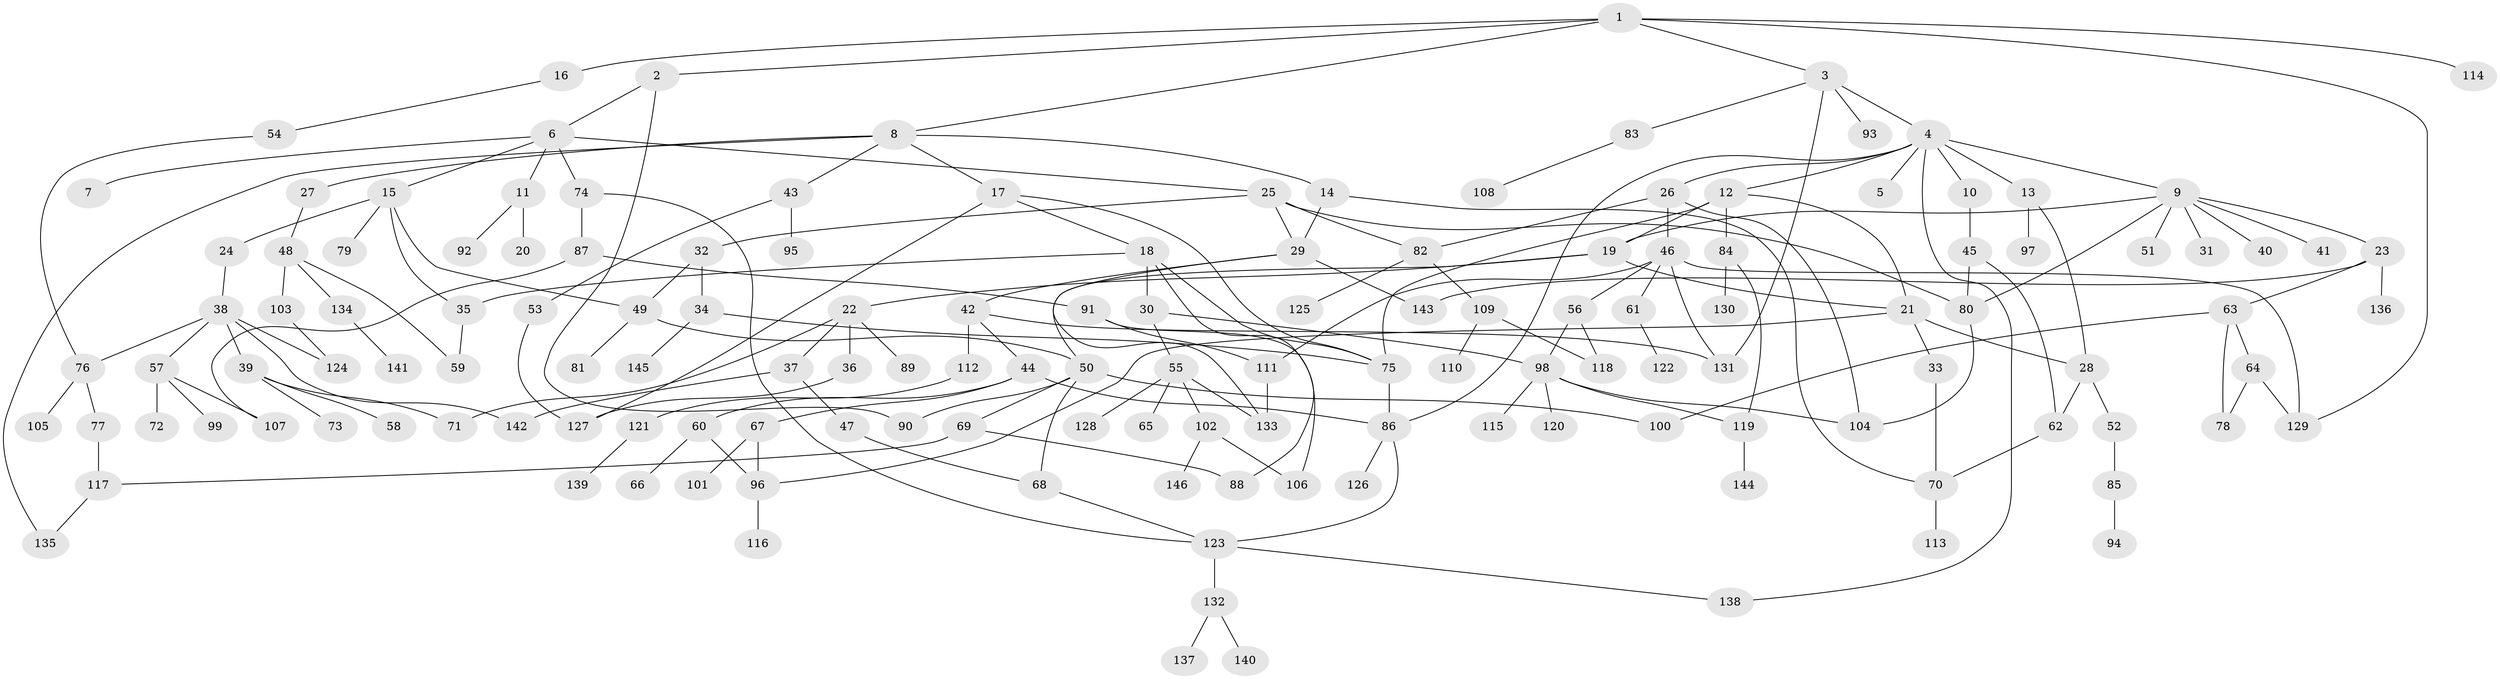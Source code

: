 // coarse degree distribution, {5: 0.0958904109589041, 6: 0.0410958904109589, 4: 0.1643835616438356, 8: 0.0273972602739726, 7: 0.0136986301369863, 3: 0.2191780821917808, 2: 0.3013698630136986, 9: 0.0136986301369863, 11: 0.0136986301369863, 1: 0.1095890410958904}
// Generated by graph-tools (version 1.1) at 2025/49/03/04/25 22:49:00]
// undirected, 146 vertices, 197 edges
graph export_dot {
  node [color=gray90,style=filled];
  1;
  2;
  3;
  4;
  5;
  6;
  7;
  8;
  9;
  10;
  11;
  12;
  13;
  14;
  15;
  16;
  17;
  18;
  19;
  20;
  21;
  22;
  23;
  24;
  25;
  26;
  27;
  28;
  29;
  30;
  31;
  32;
  33;
  34;
  35;
  36;
  37;
  38;
  39;
  40;
  41;
  42;
  43;
  44;
  45;
  46;
  47;
  48;
  49;
  50;
  51;
  52;
  53;
  54;
  55;
  56;
  57;
  58;
  59;
  60;
  61;
  62;
  63;
  64;
  65;
  66;
  67;
  68;
  69;
  70;
  71;
  72;
  73;
  74;
  75;
  76;
  77;
  78;
  79;
  80;
  81;
  82;
  83;
  84;
  85;
  86;
  87;
  88;
  89;
  90;
  91;
  92;
  93;
  94;
  95;
  96;
  97;
  98;
  99;
  100;
  101;
  102;
  103;
  104;
  105;
  106;
  107;
  108;
  109;
  110;
  111;
  112;
  113;
  114;
  115;
  116;
  117;
  118;
  119;
  120;
  121;
  122;
  123;
  124;
  125;
  126;
  127;
  128;
  129;
  130;
  131;
  132;
  133;
  134;
  135;
  136;
  137;
  138;
  139;
  140;
  141;
  142;
  143;
  144;
  145;
  146;
  1 -- 2;
  1 -- 3;
  1 -- 8;
  1 -- 16;
  1 -- 114;
  1 -- 129;
  2 -- 6;
  2 -- 90;
  3 -- 4;
  3 -- 83;
  3 -- 93;
  3 -- 131;
  4 -- 5;
  4 -- 9;
  4 -- 10;
  4 -- 12;
  4 -- 13;
  4 -- 26;
  4 -- 138;
  4 -- 86;
  6 -- 7;
  6 -- 11;
  6 -- 15;
  6 -- 25;
  6 -- 74;
  8 -- 14;
  8 -- 17;
  8 -- 27;
  8 -- 43;
  8 -- 135;
  9 -- 23;
  9 -- 31;
  9 -- 40;
  9 -- 41;
  9 -- 51;
  9 -- 19;
  9 -- 80;
  10 -- 45;
  11 -- 20;
  11 -- 92;
  12 -- 19;
  12 -- 75;
  12 -- 84;
  12 -- 21;
  13 -- 28;
  13 -- 97;
  14 -- 29;
  14 -- 70;
  15 -- 24;
  15 -- 49;
  15 -- 79;
  15 -- 35;
  16 -- 54;
  17 -- 18;
  17 -- 127;
  17 -- 75;
  18 -- 30;
  18 -- 35;
  18 -- 75;
  18 -- 88;
  19 -- 21;
  19 -- 22;
  19 -- 50;
  21 -- 33;
  21 -- 96;
  21 -- 28;
  22 -- 36;
  22 -- 37;
  22 -- 71;
  22 -- 89;
  23 -- 63;
  23 -- 136;
  23 -- 143;
  24 -- 38;
  25 -- 32;
  25 -- 80;
  25 -- 29;
  25 -- 82;
  26 -- 46;
  26 -- 82;
  26 -- 104;
  27 -- 48;
  28 -- 52;
  28 -- 62;
  29 -- 42;
  29 -- 133;
  29 -- 143;
  30 -- 55;
  30 -- 98;
  32 -- 34;
  32 -- 49;
  33 -- 70;
  34 -- 145;
  34 -- 75;
  35 -- 59;
  36 -- 127;
  37 -- 47;
  37 -- 142;
  38 -- 39;
  38 -- 57;
  38 -- 76;
  38 -- 124;
  38 -- 142;
  39 -- 58;
  39 -- 73;
  39 -- 71;
  42 -- 44;
  42 -- 112;
  42 -- 131;
  43 -- 53;
  43 -- 95;
  44 -- 60;
  44 -- 67;
  44 -- 86;
  45 -- 80;
  45 -- 62;
  46 -- 56;
  46 -- 61;
  46 -- 111;
  46 -- 129;
  46 -- 131;
  47 -- 68;
  48 -- 103;
  48 -- 134;
  48 -- 59;
  49 -- 81;
  49 -- 50;
  50 -- 68;
  50 -- 69;
  50 -- 100;
  50 -- 90;
  52 -- 85;
  53 -- 127;
  54 -- 76;
  55 -- 65;
  55 -- 102;
  55 -- 128;
  55 -- 133;
  56 -- 98;
  56 -- 118;
  57 -- 72;
  57 -- 99;
  57 -- 107;
  60 -- 66;
  60 -- 96;
  61 -- 122;
  62 -- 70;
  63 -- 64;
  63 -- 78;
  63 -- 100;
  64 -- 129;
  64 -- 78;
  67 -- 101;
  67 -- 96;
  68 -- 123;
  69 -- 88;
  69 -- 117;
  70 -- 113;
  74 -- 87;
  74 -- 123;
  75 -- 86;
  76 -- 77;
  76 -- 105;
  77 -- 117;
  80 -- 104;
  82 -- 109;
  82 -- 125;
  83 -- 108;
  84 -- 130;
  84 -- 119;
  85 -- 94;
  86 -- 123;
  86 -- 126;
  87 -- 91;
  87 -- 107;
  91 -- 111;
  91 -- 106;
  96 -- 116;
  98 -- 115;
  98 -- 119;
  98 -- 120;
  98 -- 104;
  102 -- 106;
  102 -- 146;
  103 -- 124;
  109 -- 110;
  109 -- 118;
  111 -- 133;
  112 -- 121;
  117 -- 135;
  119 -- 144;
  121 -- 139;
  123 -- 132;
  123 -- 138;
  132 -- 137;
  132 -- 140;
  134 -- 141;
}
